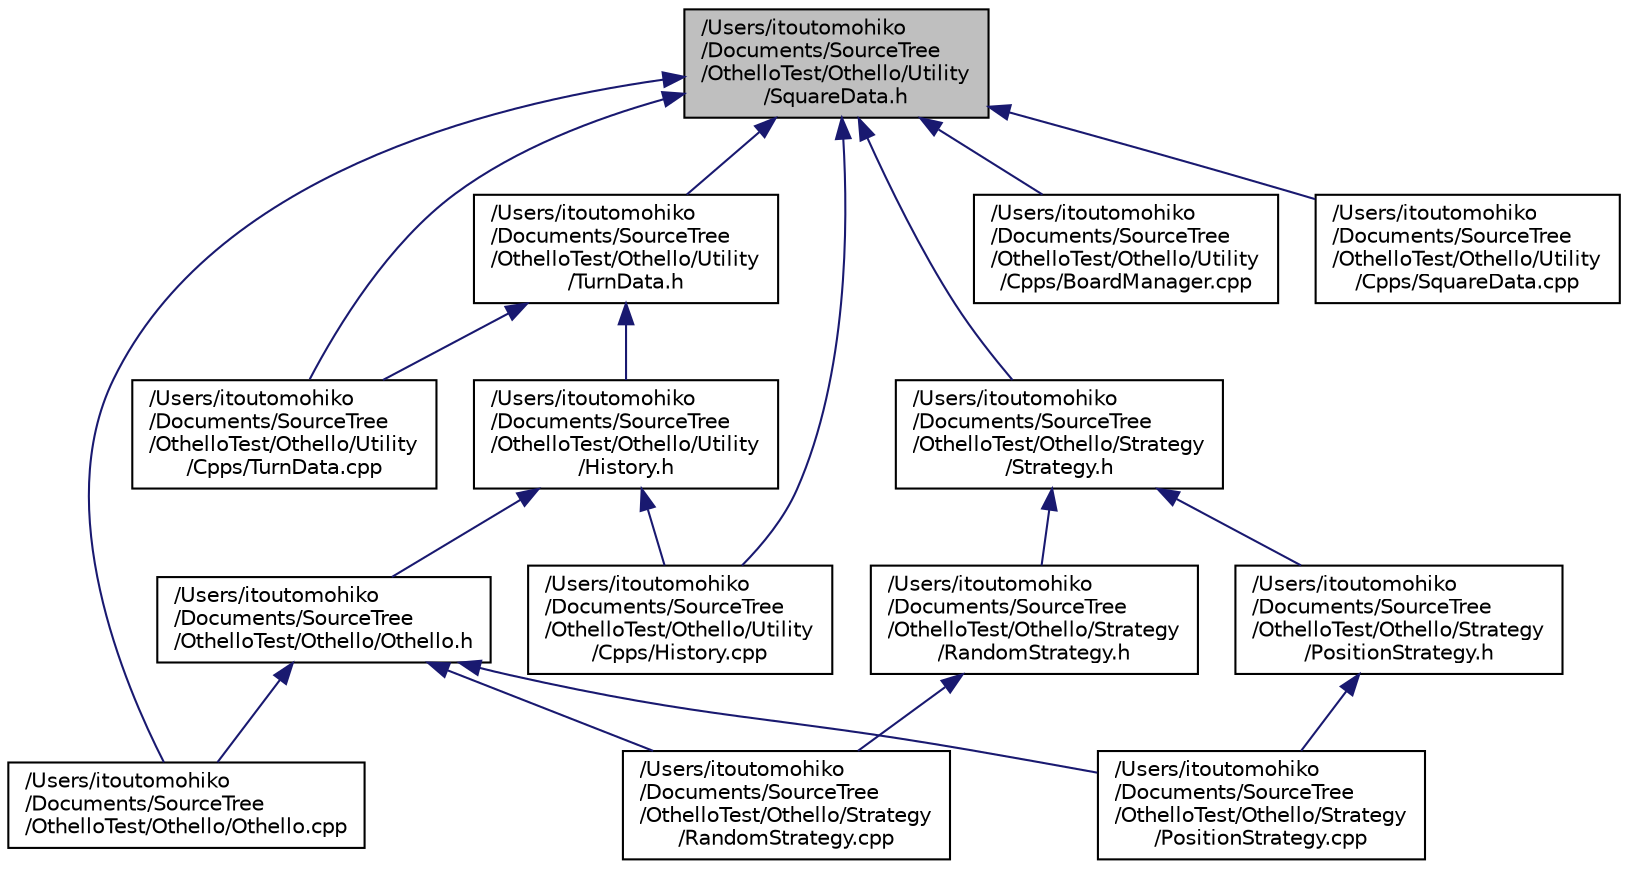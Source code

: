 digraph "/Users/itoutomohiko/Documents/SourceTree/OthelloTest/Othello/Utility/SquareData.h"
{
  edge [fontname="Helvetica",fontsize="10",labelfontname="Helvetica",labelfontsize="10"];
  node [fontname="Helvetica",fontsize="10",shape=record];
  Node1 [label="/Users/itoutomohiko\l/Documents/SourceTree\l/OthelloTest/Othello/Utility\l/SquareData.h",height=0.2,width=0.4,color="black", fillcolor="grey75", style="filled", fontcolor="black"];
  Node1 -> Node2 [dir="back",color="midnightblue",fontsize="10",style="solid",fontname="Helvetica"];
  Node2 [label="/Users/itoutomohiko\l/Documents/SourceTree\l/OthelloTest/Othello/Utility\l/TurnData.h",height=0.2,width=0.4,color="black", fillcolor="white", style="filled",URL="$d1/d0c/_turn_data_8h.html"];
  Node2 -> Node3 [dir="back",color="midnightblue",fontsize="10",style="solid",fontname="Helvetica"];
  Node3 [label="/Users/itoutomohiko\l/Documents/SourceTree\l/OthelloTest/Othello/Utility\l/History.h",height=0.2,width=0.4,color="black", fillcolor="white", style="filled",URL="$d0/de8/_history_8h.html"];
  Node3 -> Node4 [dir="back",color="midnightblue",fontsize="10",style="solid",fontname="Helvetica"];
  Node4 [label="/Users/itoutomohiko\l/Documents/SourceTree\l/OthelloTest/Othello/Othello.h",height=0.2,width=0.4,color="black", fillcolor="white", style="filled",URL="$d8/d2c/_othello_8h.html"];
  Node4 -> Node5 [dir="back",color="midnightblue",fontsize="10",style="solid",fontname="Helvetica"];
  Node5 [label="/Users/itoutomohiko\l/Documents/SourceTree\l/OthelloTest/Othello/Othello.cpp",height=0.2,width=0.4,color="black", fillcolor="white", style="filled",URL="$dc/df2/_othello_8cpp.html"];
  Node4 -> Node6 [dir="back",color="midnightblue",fontsize="10",style="solid",fontname="Helvetica"];
  Node6 [label="/Users/itoutomohiko\l/Documents/SourceTree\l/OthelloTest/Othello/Strategy\l/PositionStrategy.cpp",height=0.2,width=0.4,color="black", fillcolor="white", style="filled",URL="$df/d4f/_position_strategy_8cpp.html"];
  Node4 -> Node7 [dir="back",color="midnightblue",fontsize="10",style="solid",fontname="Helvetica"];
  Node7 [label="/Users/itoutomohiko\l/Documents/SourceTree\l/OthelloTest/Othello/Strategy\l/RandomStrategy.cpp",height=0.2,width=0.4,color="black", fillcolor="white", style="filled",URL="$d6/d82/_random_strategy_8cpp.html"];
  Node3 -> Node8 [dir="back",color="midnightblue",fontsize="10",style="solid",fontname="Helvetica"];
  Node8 [label="/Users/itoutomohiko\l/Documents/SourceTree\l/OthelloTest/Othello/Utility\l/Cpps/History.cpp",height=0.2,width=0.4,color="black", fillcolor="white", style="filled",URL="$d0/dfa/_history_8cpp.html"];
  Node2 -> Node9 [dir="back",color="midnightblue",fontsize="10",style="solid",fontname="Helvetica"];
  Node9 [label="/Users/itoutomohiko\l/Documents/SourceTree\l/OthelloTest/Othello/Utility\l/Cpps/TurnData.cpp",height=0.2,width=0.4,color="black", fillcolor="white", style="filled",URL="$d8/d1a/_turn_data_8cpp.html"];
  Node1 -> Node5 [dir="back",color="midnightblue",fontsize="10",style="solid",fontname="Helvetica"];
  Node1 -> Node10 [dir="back",color="midnightblue",fontsize="10",style="solid",fontname="Helvetica"];
  Node10 [label="/Users/itoutomohiko\l/Documents/SourceTree\l/OthelloTest/Othello/Strategy\l/Strategy.h",height=0.2,width=0.4,color="black", fillcolor="white", style="filled",URL="$dd/db4/_strategy_8h.html"];
  Node10 -> Node11 [dir="back",color="midnightblue",fontsize="10",style="solid",fontname="Helvetica"];
  Node11 [label="/Users/itoutomohiko\l/Documents/SourceTree\l/OthelloTest/Othello/Strategy\l/PositionStrategy.h",height=0.2,width=0.4,color="black", fillcolor="white", style="filled",URL="$d0/d4c/_position_strategy_8h.html"];
  Node11 -> Node6 [dir="back",color="midnightblue",fontsize="10",style="solid",fontname="Helvetica"];
  Node10 -> Node12 [dir="back",color="midnightblue",fontsize="10",style="solid",fontname="Helvetica"];
  Node12 [label="/Users/itoutomohiko\l/Documents/SourceTree\l/OthelloTest/Othello/Strategy\l/RandomStrategy.h",height=0.2,width=0.4,color="black", fillcolor="white", style="filled",URL="$d0/d63/_random_strategy_8h.html"];
  Node12 -> Node7 [dir="back",color="midnightblue",fontsize="10",style="solid",fontname="Helvetica"];
  Node1 -> Node13 [dir="back",color="midnightblue",fontsize="10",style="solid",fontname="Helvetica"];
  Node13 [label="/Users/itoutomohiko\l/Documents/SourceTree\l/OthelloTest/Othello/Utility\l/Cpps/BoardManager.cpp",height=0.2,width=0.4,color="black", fillcolor="white", style="filled",URL="$de/d99/_board_manager_8cpp.html"];
  Node1 -> Node8 [dir="back",color="midnightblue",fontsize="10",style="solid",fontname="Helvetica"];
  Node1 -> Node14 [dir="back",color="midnightblue",fontsize="10",style="solid",fontname="Helvetica"];
  Node14 [label="/Users/itoutomohiko\l/Documents/SourceTree\l/OthelloTest/Othello/Utility\l/Cpps/SquareData.cpp",height=0.2,width=0.4,color="black", fillcolor="white", style="filled",URL="$de/dec/_square_data_8cpp.html"];
  Node1 -> Node9 [dir="back",color="midnightblue",fontsize="10",style="solid",fontname="Helvetica"];
}
